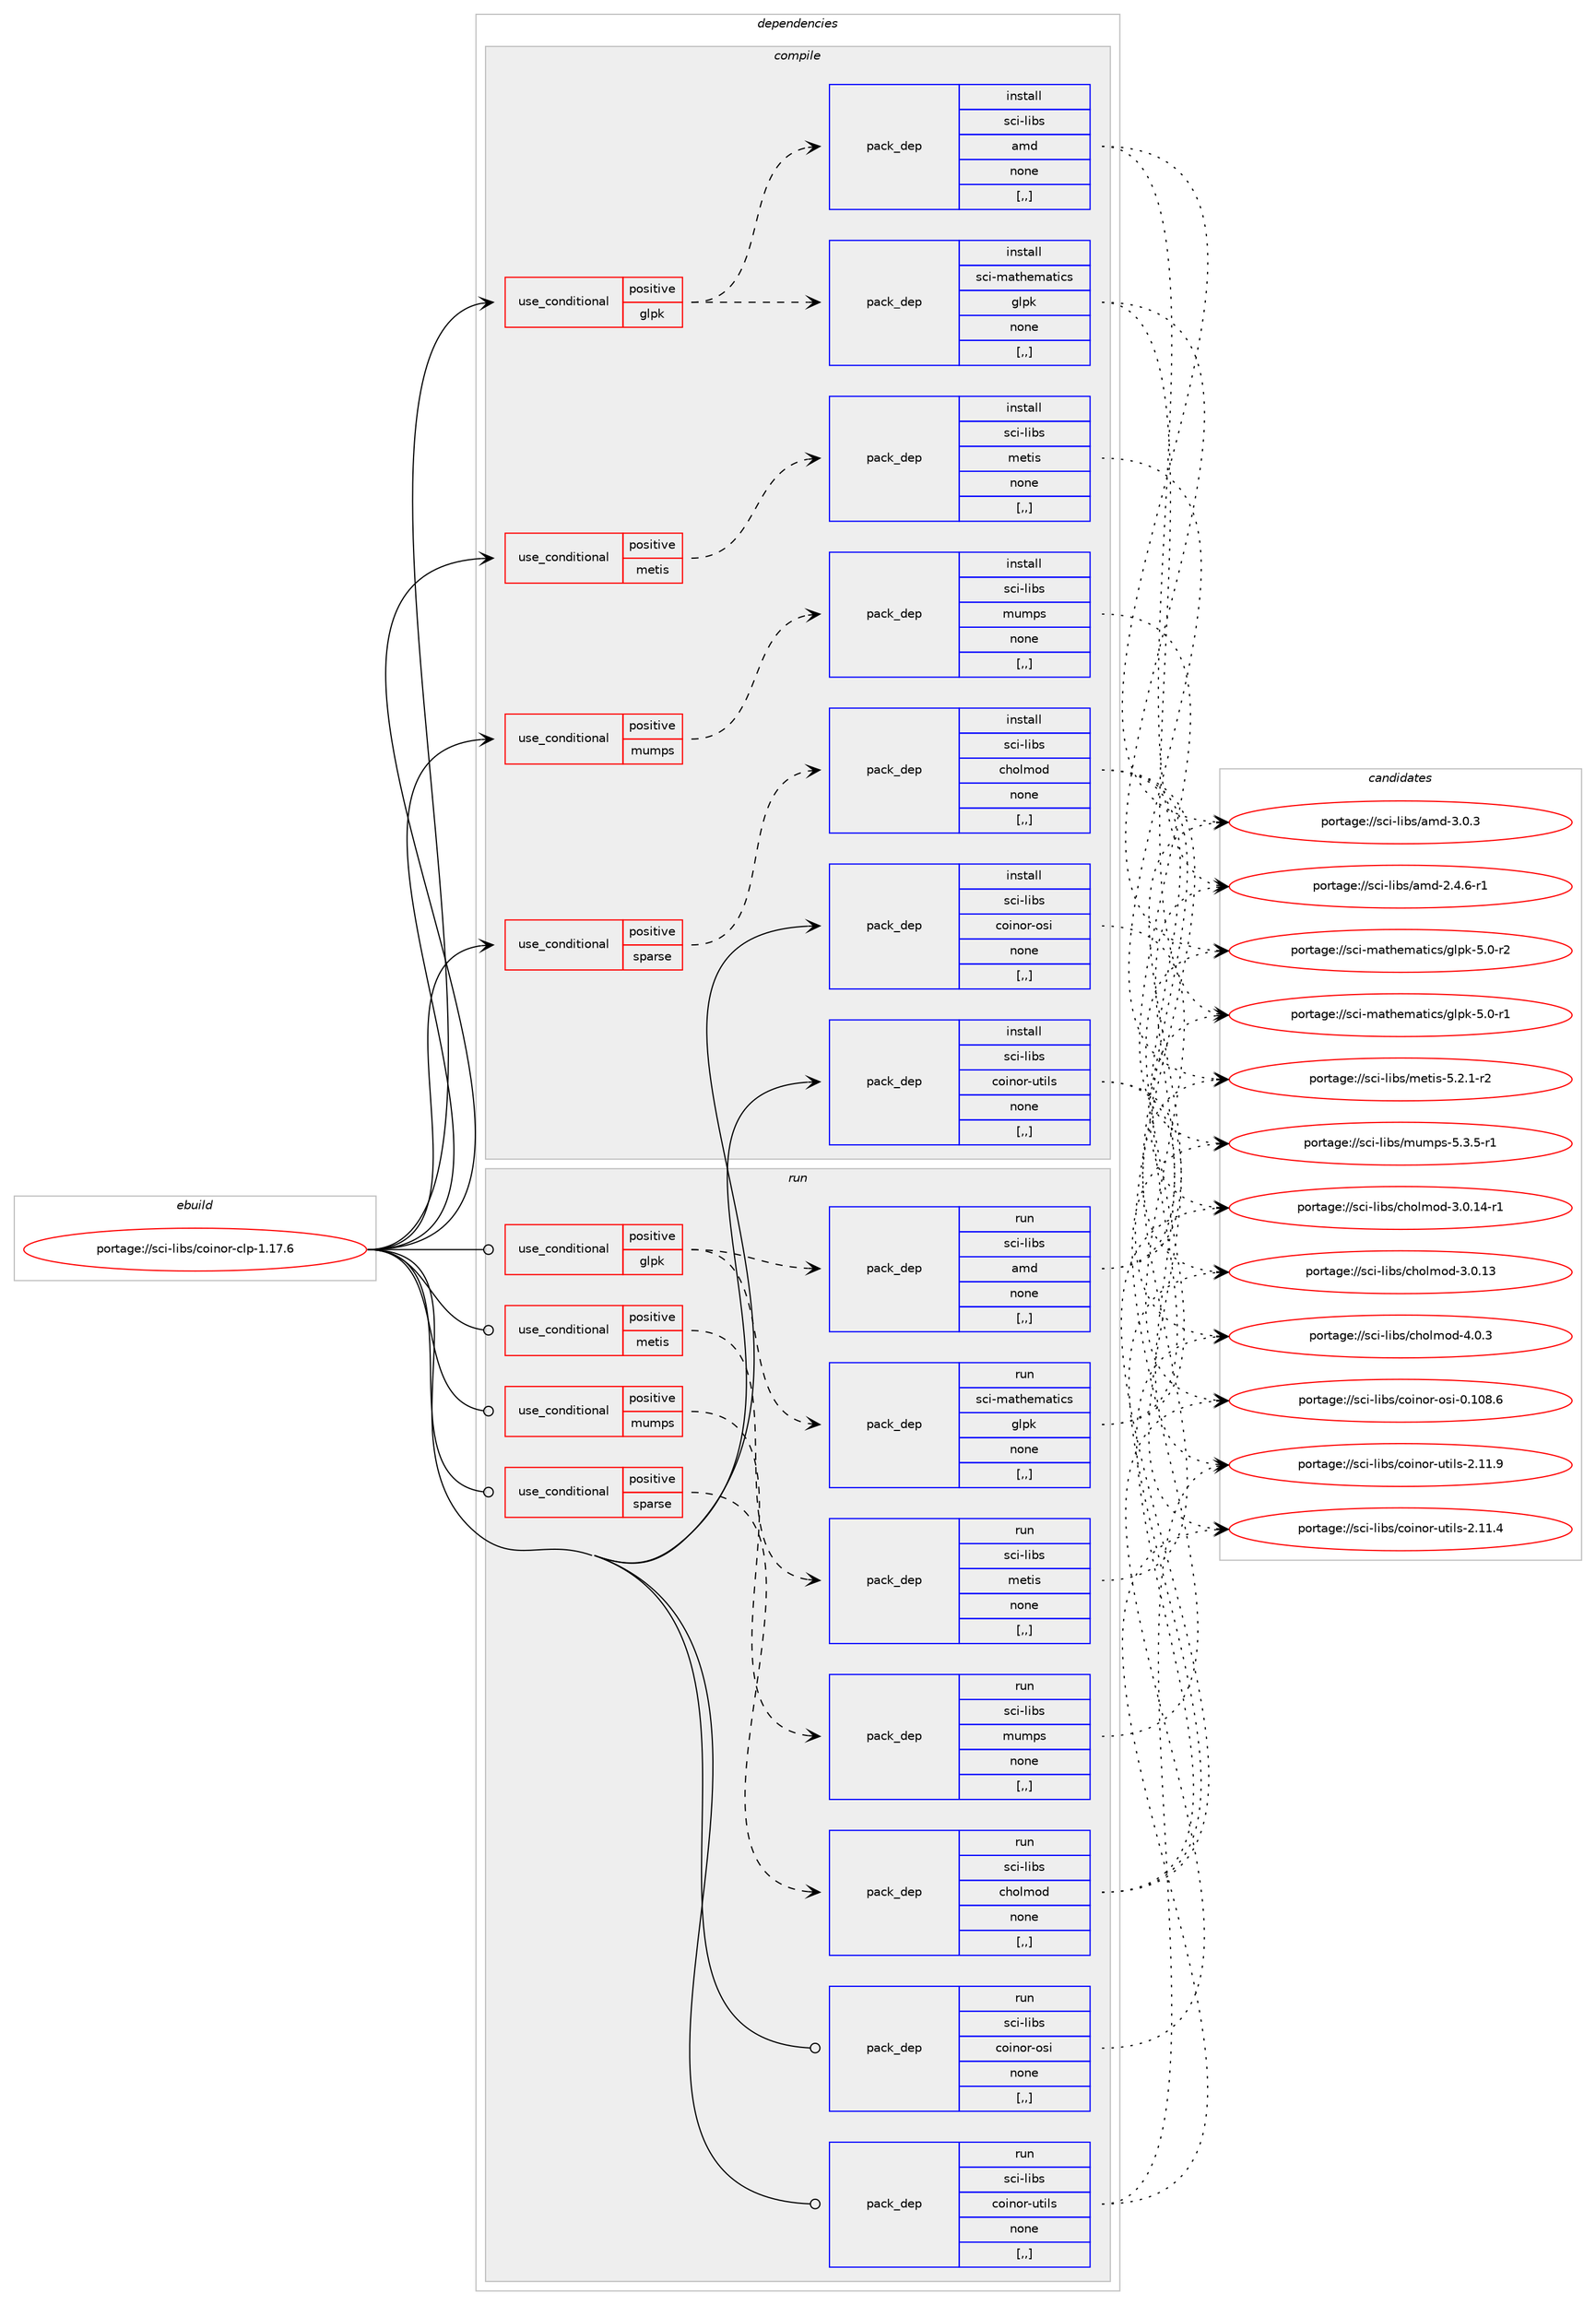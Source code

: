 digraph prolog {

# *************
# Graph options
# *************

newrank=true;
concentrate=true;
compound=true;
graph [rankdir=LR,fontname=Helvetica,fontsize=10,ranksep=1.5];#, ranksep=2.5, nodesep=0.2];
edge  [arrowhead=vee];
node  [fontname=Helvetica,fontsize=10];

# **********
# The ebuild
# **********

subgraph cluster_leftcol {
color=gray;
label=<<i>ebuild</i>>;
id [label="portage://sci-libs/coinor-clp-1.17.6", color=red, width=4, href="../sci-libs/coinor-clp-1.17.6.svg"];
}

# ****************
# The dependencies
# ****************

subgraph cluster_midcol {
color=gray;
label=<<i>dependencies</i>>;
subgraph cluster_compile {
fillcolor="#eeeeee";
style=filled;
label=<<i>compile</i>>;
subgraph cond326 {
dependency1672 [label=<<TABLE BORDER="0" CELLBORDER="1" CELLSPACING="0" CELLPADDING="4"><TR><TD ROWSPAN="3" CELLPADDING="10">use_conditional</TD></TR><TR><TD>positive</TD></TR><TR><TD>glpk</TD></TR></TABLE>>, shape=none, color=red];
subgraph pack1331 {
dependency1673 [label=<<TABLE BORDER="0" CELLBORDER="1" CELLSPACING="0" CELLPADDING="4" WIDTH="220"><TR><TD ROWSPAN="6" CELLPADDING="30">pack_dep</TD></TR><TR><TD WIDTH="110">install</TD></TR><TR><TD>sci-mathematics</TD></TR><TR><TD>glpk</TD></TR><TR><TD>none</TD></TR><TR><TD>[,,]</TD></TR></TABLE>>, shape=none, color=blue];
}
dependency1672:e -> dependency1673:w [weight=20,style="dashed",arrowhead="vee"];
subgraph pack1332 {
dependency1674 [label=<<TABLE BORDER="0" CELLBORDER="1" CELLSPACING="0" CELLPADDING="4" WIDTH="220"><TR><TD ROWSPAN="6" CELLPADDING="30">pack_dep</TD></TR><TR><TD WIDTH="110">install</TD></TR><TR><TD>sci-libs</TD></TR><TR><TD>amd</TD></TR><TR><TD>none</TD></TR><TR><TD>[,,]</TD></TR></TABLE>>, shape=none, color=blue];
}
dependency1672:e -> dependency1674:w [weight=20,style="dashed",arrowhead="vee"];
}
id:e -> dependency1672:w [weight=20,style="solid",arrowhead="vee"];
subgraph cond327 {
dependency1675 [label=<<TABLE BORDER="0" CELLBORDER="1" CELLSPACING="0" CELLPADDING="4"><TR><TD ROWSPAN="3" CELLPADDING="10">use_conditional</TD></TR><TR><TD>positive</TD></TR><TR><TD>metis</TD></TR></TABLE>>, shape=none, color=red];
subgraph pack1333 {
dependency1676 [label=<<TABLE BORDER="0" CELLBORDER="1" CELLSPACING="0" CELLPADDING="4" WIDTH="220"><TR><TD ROWSPAN="6" CELLPADDING="30">pack_dep</TD></TR><TR><TD WIDTH="110">install</TD></TR><TR><TD>sci-libs</TD></TR><TR><TD>metis</TD></TR><TR><TD>none</TD></TR><TR><TD>[,,]</TD></TR></TABLE>>, shape=none, color=blue];
}
dependency1675:e -> dependency1676:w [weight=20,style="dashed",arrowhead="vee"];
}
id:e -> dependency1675:w [weight=20,style="solid",arrowhead="vee"];
subgraph cond328 {
dependency1677 [label=<<TABLE BORDER="0" CELLBORDER="1" CELLSPACING="0" CELLPADDING="4"><TR><TD ROWSPAN="3" CELLPADDING="10">use_conditional</TD></TR><TR><TD>positive</TD></TR><TR><TD>mumps</TD></TR></TABLE>>, shape=none, color=red];
subgraph pack1334 {
dependency1678 [label=<<TABLE BORDER="0" CELLBORDER="1" CELLSPACING="0" CELLPADDING="4" WIDTH="220"><TR><TD ROWSPAN="6" CELLPADDING="30">pack_dep</TD></TR><TR><TD WIDTH="110">install</TD></TR><TR><TD>sci-libs</TD></TR><TR><TD>mumps</TD></TR><TR><TD>none</TD></TR><TR><TD>[,,]</TD></TR></TABLE>>, shape=none, color=blue];
}
dependency1677:e -> dependency1678:w [weight=20,style="dashed",arrowhead="vee"];
}
id:e -> dependency1677:w [weight=20,style="solid",arrowhead="vee"];
subgraph cond329 {
dependency1679 [label=<<TABLE BORDER="0" CELLBORDER="1" CELLSPACING="0" CELLPADDING="4"><TR><TD ROWSPAN="3" CELLPADDING="10">use_conditional</TD></TR><TR><TD>positive</TD></TR><TR><TD>sparse</TD></TR></TABLE>>, shape=none, color=red];
subgraph pack1335 {
dependency1680 [label=<<TABLE BORDER="0" CELLBORDER="1" CELLSPACING="0" CELLPADDING="4" WIDTH="220"><TR><TD ROWSPAN="6" CELLPADDING="30">pack_dep</TD></TR><TR><TD WIDTH="110">install</TD></TR><TR><TD>sci-libs</TD></TR><TR><TD>cholmod</TD></TR><TR><TD>none</TD></TR><TR><TD>[,,]</TD></TR></TABLE>>, shape=none, color=blue];
}
dependency1679:e -> dependency1680:w [weight=20,style="dashed",arrowhead="vee"];
}
id:e -> dependency1679:w [weight=20,style="solid",arrowhead="vee"];
subgraph pack1336 {
dependency1681 [label=<<TABLE BORDER="0" CELLBORDER="1" CELLSPACING="0" CELLPADDING="4" WIDTH="220"><TR><TD ROWSPAN="6" CELLPADDING="30">pack_dep</TD></TR><TR><TD WIDTH="110">install</TD></TR><TR><TD>sci-libs</TD></TR><TR><TD>coinor-osi</TD></TR><TR><TD>none</TD></TR><TR><TD>[,,]</TD></TR></TABLE>>, shape=none, color=blue];
}
id:e -> dependency1681:w [weight=20,style="solid",arrowhead="vee"];
subgraph pack1337 {
dependency1682 [label=<<TABLE BORDER="0" CELLBORDER="1" CELLSPACING="0" CELLPADDING="4" WIDTH="220"><TR><TD ROWSPAN="6" CELLPADDING="30">pack_dep</TD></TR><TR><TD WIDTH="110">install</TD></TR><TR><TD>sci-libs</TD></TR><TR><TD>coinor-utils</TD></TR><TR><TD>none</TD></TR><TR><TD>[,,]</TD></TR></TABLE>>, shape=none, color=blue];
}
id:e -> dependency1682:w [weight=20,style="solid",arrowhead="vee"];
}
subgraph cluster_compileandrun {
fillcolor="#eeeeee";
style=filled;
label=<<i>compile and run</i>>;
}
subgraph cluster_run {
fillcolor="#eeeeee";
style=filled;
label=<<i>run</i>>;
subgraph cond330 {
dependency1683 [label=<<TABLE BORDER="0" CELLBORDER="1" CELLSPACING="0" CELLPADDING="4"><TR><TD ROWSPAN="3" CELLPADDING="10">use_conditional</TD></TR><TR><TD>positive</TD></TR><TR><TD>glpk</TD></TR></TABLE>>, shape=none, color=red];
subgraph pack1338 {
dependency1684 [label=<<TABLE BORDER="0" CELLBORDER="1" CELLSPACING="0" CELLPADDING="4" WIDTH="220"><TR><TD ROWSPAN="6" CELLPADDING="30">pack_dep</TD></TR><TR><TD WIDTH="110">run</TD></TR><TR><TD>sci-mathematics</TD></TR><TR><TD>glpk</TD></TR><TR><TD>none</TD></TR><TR><TD>[,,]</TD></TR></TABLE>>, shape=none, color=blue];
}
dependency1683:e -> dependency1684:w [weight=20,style="dashed",arrowhead="vee"];
subgraph pack1339 {
dependency1685 [label=<<TABLE BORDER="0" CELLBORDER="1" CELLSPACING="0" CELLPADDING="4" WIDTH="220"><TR><TD ROWSPAN="6" CELLPADDING="30">pack_dep</TD></TR><TR><TD WIDTH="110">run</TD></TR><TR><TD>sci-libs</TD></TR><TR><TD>amd</TD></TR><TR><TD>none</TD></TR><TR><TD>[,,]</TD></TR></TABLE>>, shape=none, color=blue];
}
dependency1683:e -> dependency1685:w [weight=20,style="dashed",arrowhead="vee"];
}
id:e -> dependency1683:w [weight=20,style="solid",arrowhead="odot"];
subgraph cond331 {
dependency1686 [label=<<TABLE BORDER="0" CELLBORDER="1" CELLSPACING="0" CELLPADDING="4"><TR><TD ROWSPAN="3" CELLPADDING="10">use_conditional</TD></TR><TR><TD>positive</TD></TR><TR><TD>metis</TD></TR></TABLE>>, shape=none, color=red];
subgraph pack1340 {
dependency1687 [label=<<TABLE BORDER="0" CELLBORDER="1" CELLSPACING="0" CELLPADDING="4" WIDTH="220"><TR><TD ROWSPAN="6" CELLPADDING="30">pack_dep</TD></TR><TR><TD WIDTH="110">run</TD></TR><TR><TD>sci-libs</TD></TR><TR><TD>metis</TD></TR><TR><TD>none</TD></TR><TR><TD>[,,]</TD></TR></TABLE>>, shape=none, color=blue];
}
dependency1686:e -> dependency1687:w [weight=20,style="dashed",arrowhead="vee"];
}
id:e -> dependency1686:w [weight=20,style="solid",arrowhead="odot"];
subgraph cond332 {
dependency1688 [label=<<TABLE BORDER="0" CELLBORDER="1" CELLSPACING="0" CELLPADDING="4"><TR><TD ROWSPAN="3" CELLPADDING="10">use_conditional</TD></TR><TR><TD>positive</TD></TR><TR><TD>mumps</TD></TR></TABLE>>, shape=none, color=red];
subgraph pack1341 {
dependency1689 [label=<<TABLE BORDER="0" CELLBORDER="1" CELLSPACING="0" CELLPADDING="4" WIDTH="220"><TR><TD ROWSPAN="6" CELLPADDING="30">pack_dep</TD></TR><TR><TD WIDTH="110">run</TD></TR><TR><TD>sci-libs</TD></TR><TR><TD>mumps</TD></TR><TR><TD>none</TD></TR><TR><TD>[,,]</TD></TR></TABLE>>, shape=none, color=blue];
}
dependency1688:e -> dependency1689:w [weight=20,style="dashed",arrowhead="vee"];
}
id:e -> dependency1688:w [weight=20,style="solid",arrowhead="odot"];
subgraph cond333 {
dependency1690 [label=<<TABLE BORDER="0" CELLBORDER="1" CELLSPACING="0" CELLPADDING="4"><TR><TD ROWSPAN="3" CELLPADDING="10">use_conditional</TD></TR><TR><TD>positive</TD></TR><TR><TD>sparse</TD></TR></TABLE>>, shape=none, color=red];
subgraph pack1342 {
dependency1691 [label=<<TABLE BORDER="0" CELLBORDER="1" CELLSPACING="0" CELLPADDING="4" WIDTH="220"><TR><TD ROWSPAN="6" CELLPADDING="30">pack_dep</TD></TR><TR><TD WIDTH="110">run</TD></TR><TR><TD>sci-libs</TD></TR><TR><TD>cholmod</TD></TR><TR><TD>none</TD></TR><TR><TD>[,,]</TD></TR></TABLE>>, shape=none, color=blue];
}
dependency1690:e -> dependency1691:w [weight=20,style="dashed",arrowhead="vee"];
}
id:e -> dependency1690:w [weight=20,style="solid",arrowhead="odot"];
subgraph pack1343 {
dependency1692 [label=<<TABLE BORDER="0" CELLBORDER="1" CELLSPACING="0" CELLPADDING="4" WIDTH="220"><TR><TD ROWSPAN="6" CELLPADDING="30">pack_dep</TD></TR><TR><TD WIDTH="110">run</TD></TR><TR><TD>sci-libs</TD></TR><TR><TD>coinor-osi</TD></TR><TR><TD>none</TD></TR><TR><TD>[,,]</TD></TR></TABLE>>, shape=none, color=blue];
}
id:e -> dependency1692:w [weight=20,style="solid",arrowhead="odot"];
subgraph pack1344 {
dependency1693 [label=<<TABLE BORDER="0" CELLBORDER="1" CELLSPACING="0" CELLPADDING="4" WIDTH="220"><TR><TD ROWSPAN="6" CELLPADDING="30">pack_dep</TD></TR><TR><TD WIDTH="110">run</TD></TR><TR><TD>sci-libs</TD></TR><TR><TD>coinor-utils</TD></TR><TR><TD>none</TD></TR><TR><TD>[,,]</TD></TR></TABLE>>, shape=none, color=blue];
}
id:e -> dependency1693:w [weight=20,style="solid",arrowhead="odot"];
}
}

# **************
# The candidates
# **************

subgraph cluster_choices {
rank=same;
color=gray;
label=<<i>candidates</i>>;

subgraph choice1331 {
color=black;
nodesep=1;
choice115991054510997116104101109971161059911547103108112107455346484511450 [label="portage://sci-mathematics/glpk-5.0-r2", color=red, width=4,href="../sci-mathematics/glpk-5.0-r2.svg"];
choice115991054510997116104101109971161059911547103108112107455346484511449 [label="portage://sci-mathematics/glpk-5.0-r1", color=red, width=4,href="../sci-mathematics/glpk-5.0-r1.svg"];
dependency1673:e -> choice115991054510997116104101109971161059911547103108112107455346484511450:w [style=dotted,weight="100"];
dependency1673:e -> choice115991054510997116104101109971161059911547103108112107455346484511449:w [style=dotted,weight="100"];
}
subgraph choice1332 {
color=black;
nodesep=1;
choice1159910545108105981154797109100455146484651 [label="portage://sci-libs/amd-3.0.3", color=red, width=4,href="../sci-libs/amd-3.0.3.svg"];
choice11599105451081059811547971091004550465246544511449 [label="portage://sci-libs/amd-2.4.6-r1", color=red, width=4,href="../sci-libs/amd-2.4.6-r1.svg"];
dependency1674:e -> choice1159910545108105981154797109100455146484651:w [style=dotted,weight="100"];
dependency1674:e -> choice11599105451081059811547971091004550465246544511449:w [style=dotted,weight="100"];
}
subgraph choice1333 {
color=black;
nodesep=1;
choice115991054510810598115471091011161051154553465046494511450 [label="portage://sci-libs/metis-5.2.1-r2", color=red, width=4,href="../sci-libs/metis-5.2.1-r2.svg"];
dependency1676:e -> choice115991054510810598115471091011161051154553465046494511450:w [style=dotted,weight="100"];
}
subgraph choice1334 {
color=black;
nodesep=1;
choice115991054510810598115471091171091121154553465146534511449 [label="portage://sci-libs/mumps-5.3.5-r1", color=red, width=4,href="../sci-libs/mumps-5.3.5-r1.svg"];
dependency1678:e -> choice115991054510810598115471091171091121154553465146534511449:w [style=dotted,weight="100"];
}
subgraph choice1335 {
color=black;
nodesep=1;
choice1159910545108105981154799104111108109111100455246484651 [label="portage://sci-libs/cholmod-4.0.3", color=red, width=4,href="../sci-libs/cholmod-4.0.3.svg"];
choice1159910545108105981154799104111108109111100455146484649524511449 [label="portage://sci-libs/cholmod-3.0.14-r1", color=red, width=4,href="../sci-libs/cholmod-3.0.14-r1.svg"];
choice115991054510810598115479910411110810911110045514648464951 [label="portage://sci-libs/cholmod-3.0.13", color=red, width=4,href="../sci-libs/cholmod-3.0.13.svg"];
dependency1680:e -> choice1159910545108105981154799104111108109111100455246484651:w [style=dotted,weight="100"];
dependency1680:e -> choice1159910545108105981154799104111108109111100455146484649524511449:w [style=dotted,weight="100"];
dependency1680:e -> choice115991054510810598115479910411110810911110045514648464951:w [style=dotted,weight="100"];
}
subgraph choice1336 {
color=black;
nodesep=1;
choice1159910545108105981154799111105110111114451111151054548464948564654 [label="portage://sci-libs/coinor-osi-0.108.6", color=red, width=4,href="../sci-libs/coinor-osi-0.108.6.svg"];
dependency1681:e -> choice1159910545108105981154799111105110111114451111151054548464948564654:w [style=dotted,weight="100"];
}
subgraph choice1337 {
color=black;
nodesep=1;
choice11599105451081059811547991111051101111144511711610510811545504649494657 [label="portage://sci-libs/coinor-utils-2.11.9", color=red, width=4,href="../sci-libs/coinor-utils-2.11.9.svg"];
choice11599105451081059811547991111051101111144511711610510811545504649494652 [label="portage://sci-libs/coinor-utils-2.11.4", color=red, width=4,href="../sci-libs/coinor-utils-2.11.4.svg"];
dependency1682:e -> choice11599105451081059811547991111051101111144511711610510811545504649494657:w [style=dotted,weight="100"];
dependency1682:e -> choice11599105451081059811547991111051101111144511711610510811545504649494652:w [style=dotted,weight="100"];
}
subgraph choice1338 {
color=black;
nodesep=1;
choice115991054510997116104101109971161059911547103108112107455346484511450 [label="portage://sci-mathematics/glpk-5.0-r2", color=red, width=4,href="../sci-mathematics/glpk-5.0-r2.svg"];
choice115991054510997116104101109971161059911547103108112107455346484511449 [label="portage://sci-mathematics/glpk-5.0-r1", color=red, width=4,href="../sci-mathematics/glpk-5.0-r1.svg"];
dependency1684:e -> choice115991054510997116104101109971161059911547103108112107455346484511450:w [style=dotted,weight="100"];
dependency1684:e -> choice115991054510997116104101109971161059911547103108112107455346484511449:w [style=dotted,weight="100"];
}
subgraph choice1339 {
color=black;
nodesep=1;
choice1159910545108105981154797109100455146484651 [label="portage://sci-libs/amd-3.0.3", color=red, width=4,href="../sci-libs/amd-3.0.3.svg"];
choice11599105451081059811547971091004550465246544511449 [label="portage://sci-libs/amd-2.4.6-r1", color=red, width=4,href="../sci-libs/amd-2.4.6-r1.svg"];
dependency1685:e -> choice1159910545108105981154797109100455146484651:w [style=dotted,weight="100"];
dependency1685:e -> choice11599105451081059811547971091004550465246544511449:w [style=dotted,weight="100"];
}
subgraph choice1340 {
color=black;
nodesep=1;
choice115991054510810598115471091011161051154553465046494511450 [label="portage://sci-libs/metis-5.2.1-r2", color=red, width=4,href="../sci-libs/metis-5.2.1-r2.svg"];
dependency1687:e -> choice115991054510810598115471091011161051154553465046494511450:w [style=dotted,weight="100"];
}
subgraph choice1341 {
color=black;
nodesep=1;
choice115991054510810598115471091171091121154553465146534511449 [label="portage://sci-libs/mumps-5.3.5-r1", color=red, width=4,href="../sci-libs/mumps-5.3.5-r1.svg"];
dependency1689:e -> choice115991054510810598115471091171091121154553465146534511449:w [style=dotted,weight="100"];
}
subgraph choice1342 {
color=black;
nodesep=1;
choice1159910545108105981154799104111108109111100455246484651 [label="portage://sci-libs/cholmod-4.0.3", color=red, width=4,href="../sci-libs/cholmod-4.0.3.svg"];
choice1159910545108105981154799104111108109111100455146484649524511449 [label="portage://sci-libs/cholmod-3.0.14-r1", color=red, width=4,href="../sci-libs/cholmod-3.0.14-r1.svg"];
choice115991054510810598115479910411110810911110045514648464951 [label="portage://sci-libs/cholmod-3.0.13", color=red, width=4,href="../sci-libs/cholmod-3.0.13.svg"];
dependency1691:e -> choice1159910545108105981154799104111108109111100455246484651:w [style=dotted,weight="100"];
dependency1691:e -> choice1159910545108105981154799104111108109111100455146484649524511449:w [style=dotted,weight="100"];
dependency1691:e -> choice115991054510810598115479910411110810911110045514648464951:w [style=dotted,weight="100"];
}
subgraph choice1343 {
color=black;
nodesep=1;
choice1159910545108105981154799111105110111114451111151054548464948564654 [label="portage://sci-libs/coinor-osi-0.108.6", color=red, width=4,href="../sci-libs/coinor-osi-0.108.6.svg"];
dependency1692:e -> choice1159910545108105981154799111105110111114451111151054548464948564654:w [style=dotted,weight="100"];
}
subgraph choice1344 {
color=black;
nodesep=1;
choice11599105451081059811547991111051101111144511711610510811545504649494657 [label="portage://sci-libs/coinor-utils-2.11.9", color=red, width=4,href="../sci-libs/coinor-utils-2.11.9.svg"];
choice11599105451081059811547991111051101111144511711610510811545504649494652 [label="portage://sci-libs/coinor-utils-2.11.4", color=red, width=4,href="../sci-libs/coinor-utils-2.11.4.svg"];
dependency1693:e -> choice11599105451081059811547991111051101111144511711610510811545504649494657:w [style=dotted,weight="100"];
dependency1693:e -> choice11599105451081059811547991111051101111144511711610510811545504649494652:w [style=dotted,weight="100"];
}
}

}
